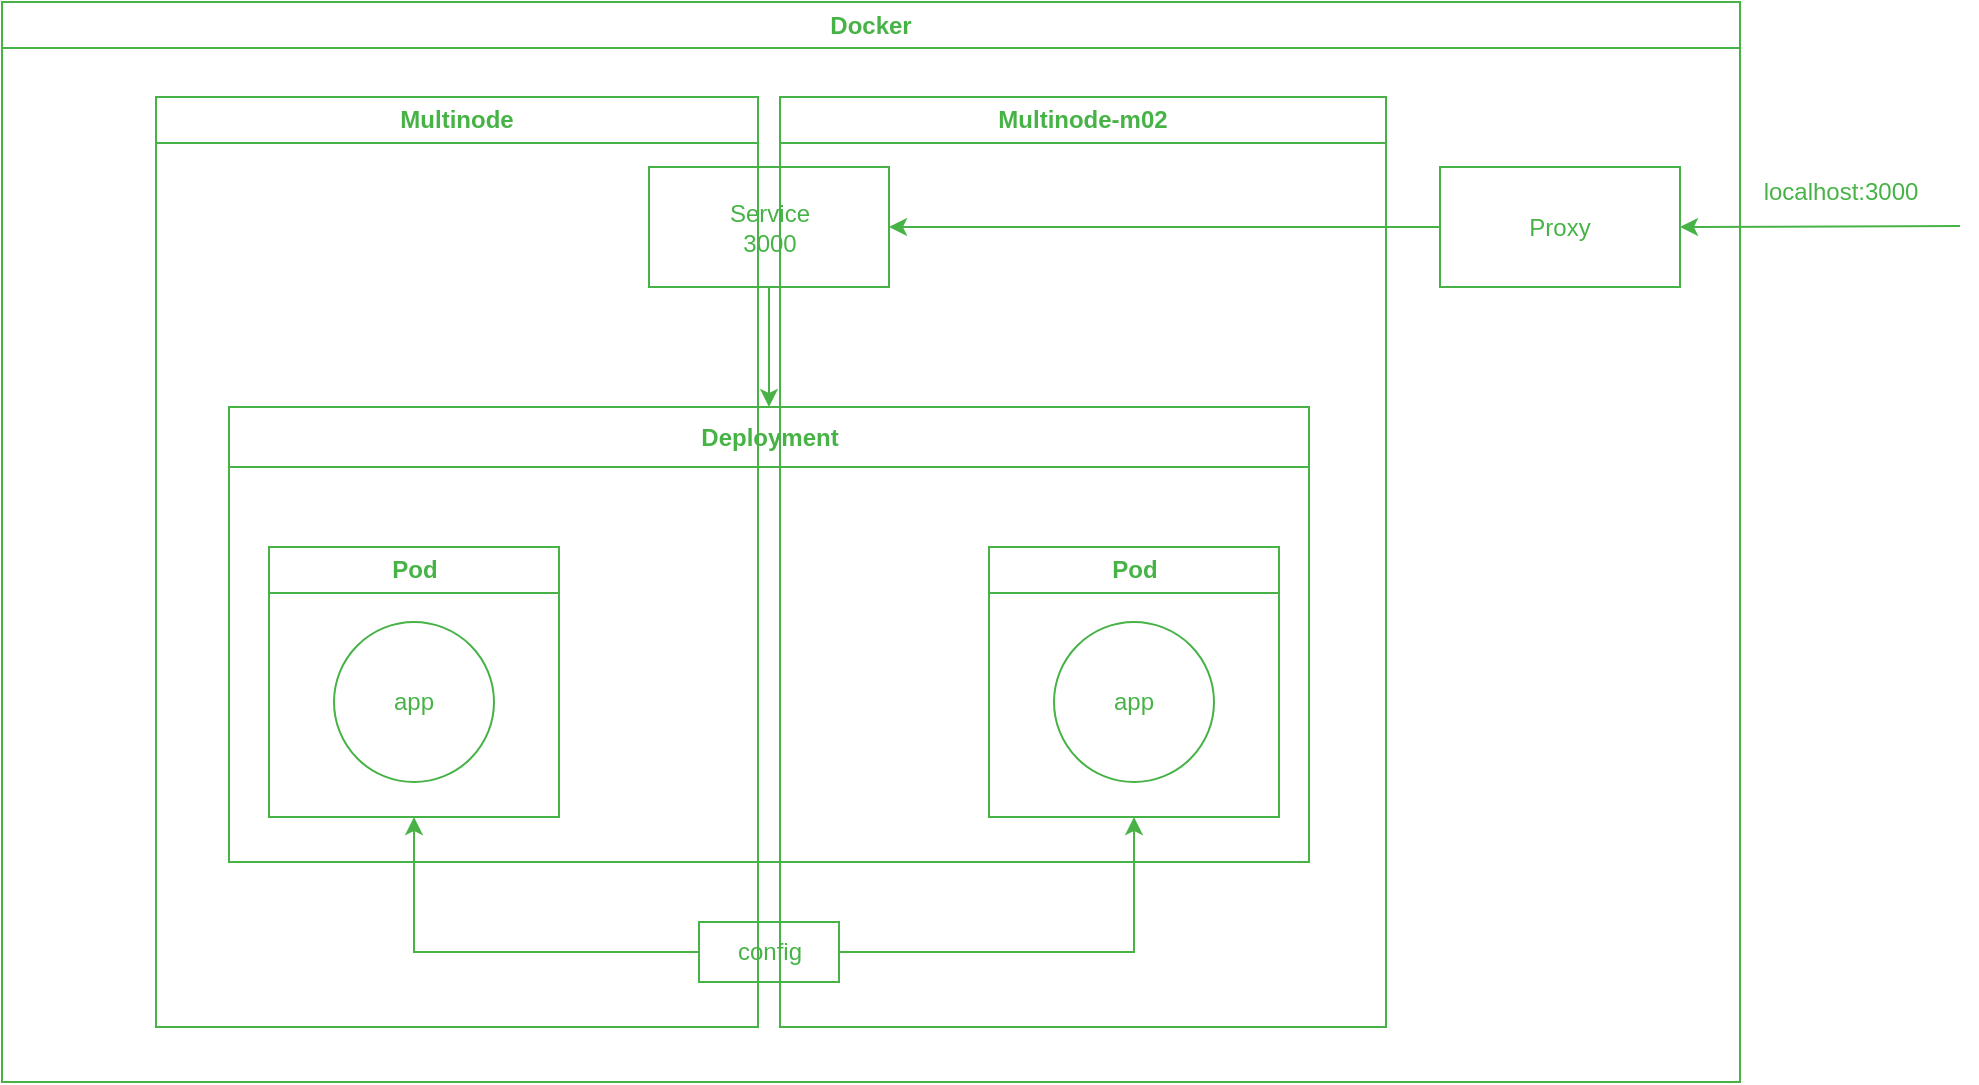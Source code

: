 <mxfile version="22.1.3" type="device">
  <diagram name="Page-1" id="F3PHxVKM1yOQ9DfEnaqc">
    <mxGraphModel dx="3267" dy="1353" grid="1" gridSize="10" guides="1" tooltips="1" connect="1" arrows="1" fold="1" page="1" pageScale="1" pageWidth="827" pageHeight="1169" background="none" math="0" shadow="0">
      <root>
        <mxCell id="0" />
        <mxCell id="1" parent="0" />
        <mxCell id="1IW16SQAIGbm7M17Fada-5" value="&lt;font color=&quot;#47b347&quot;&gt;Docker&lt;/font&gt;" style="swimlane;whiteSpace=wrap;html=1;fontColor=#66FF66;strokeColor=#47B347;labelBackgroundColor=none;fillColor=none;" parent="1" vertex="1">
          <mxGeometry x="-99" y="160" width="869" height="540" as="geometry" />
        </mxCell>
        <mxCell id="nWGFYipzO0famYZCPNDL-2" value="" style="endArrow=classic;html=1;rounded=0;entryX=1;entryY=0.5;entryDx=0;entryDy=0;fontColor=#66FF66;strokeColor=#47B347;labelBackgroundColor=none;" parent="1IW16SQAIGbm7M17Fada-5" target="A31Ir-WQfzddoe73nAoO-6" edge="1">
          <mxGeometry width="50" height="50" relative="1" as="geometry">
            <mxPoint x="979" y="112" as="sourcePoint" />
            <mxPoint x="989" y="217.75" as="targetPoint" />
          </mxGeometry>
        </mxCell>
        <mxCell id="A31Ir-WQfzddoe73nAoO-4" value="Service&lt;br&gt;3000" style="rounded=0;whiteSpace=wrap;html=1;fillColor=none;strokeColor=#47B347;fontColor=#47B347;" parent="1IW16SQAIGbm7M17Fada-5" vertex="1">
          <mxGeometry x="323.5" y="82.5" width="120" height="60" as="geometry" />
        </mxCell>
        <mxCell id="1IW16SQAIGbm7M17Fada-4" value="&lt;font color=&quot;#47b347&quot;&gt;Multinode&lt;br&gt;&lt;/font&gt;" style="swimlane;whiteSpace=wrap;html=1;fontColor=#66FF66;strokeColor=#47B347;labelBackgroundColor=none;fillColor=none;" parent="1IW16SQAIGbm7M17Fada-5" vertex="1">
          <mxGeometry x="77" y="47.5" width="301" height="465" as="geometry" />
        </mxCell>
        <mxCell id="A31Ir-WQfzddoe73nAoO-1" value="&lt;font color=&quot;#47b347&quot;&gt;Multinode-m02&lt;br&gt;&lt;/font&gt;" style="swimlane;whiteSpace=wrap;html=1;fontColor=#66FF66;strokeColor=#47B347;labelBackgroundColor=none;fillColor=none;" parent="1IW16SQAIGbm7M17Fada-5" vertex="1">
          <mxGeometry x="389" y="47.5" width="303" height="465" as="geometry" />
        </mxCell>
        <mxCell id="RgUsFBboZ1PsnpottQdm-5" value="config" style="rounded=0;whiteSpace=wrap;html=1;strokeColor=#47B347;fontColor=#47B347;fillColor=none;" parent="A31Ir-WQfzddoe73nAoO-1" vertex="1">
          <mxGeometry x="-40.5" y="412.5" width="70" height="30" as="geometry" />
        </mxCell>
        <mxCell id="fz3nPnazKkWcJA0CuhD2-11" value="&lt;font color=&quot;#47b347&quot;&gt;Deployment&lt;br&gt;&lt;/font&gt;" style="swimlane;whiteSpace=wrap;html=1;fontColor=#66FF66;strokeColor=#47B347;labelBackgroundColor=none;fillColor=none;startSize=30;" parent="1IW16SQAIGbm7M17Fada-5" vertex="1">
          <mxGeometry x="113.5" y="202.5" width="540" height="227.5" as="geometry" />
        </mxCell>
        <mxCell id="1IW16SQAIGbm7M17Fada-6" value="&lt;font color=&quot;#47b347&quot;&gt;Pod&lt;/font&gt;" style="swimlane;whiteSpace=wrap;html=1;fontColor=#66FF66;strokeColor=#47B347;labelBackgroundColor=none;fillColor=none;" parent="fz3nPnazKkWcJA0CuhD2-11" vertex="1">
          <mxGeometry x="20" y="70" width="145" height="135" as="geometry">
            <mxRectangle x="20" y="50" width="60" height="30" as="alternateBounds" />
          </mxGeometry>
        </mxCell>
        <mxCell id="1IW16SQAIGbm7M17Fada-7" value="&lt;font color=&quot;#47b347&quot;&gt;app&lt;/font&gt;" style="ellipse;whiteSpace=wrap;html=1;aspect=fixed;fontColor=#66FF66;strokeColor=#47B347;labelBackgroundColor=none;fillColor=none;" parent="1IW16SQAIGbm7M17Fada-6" vertex="1">
          <mxGeometry x="32.5" y="37.5" width="80" height="80" as="geometry" />
        </mxCell>
        <mxCell id="fz3nPnazKkWcJA0CuhD2-3" value="&lt;font color=&quot;#47b347&quot;&gt;Pod&lt;/font&gt;" style="swimlane;whiteSpace=wrap;html=1;fontColor=#66FF66;strokeColor=#47B347;labelBackgroundColor=none;fillColor=none;" parent="fz3nPnazKkWcJA0CuhD2-11" vertex="1">
          <mxGeometry x="380" y="70" width="145" height="135" as="geometry" />
        </mxCell>
        <mxCell id="fz3nPnazKkWcJA0CuhD2-4" value="&lt;font color=&quot;#47b347&quot;&gt;app&lt;/font&gt;" style="ellipse;whiteSpace=wrap;html=1;aspect=fixed;fontColor=#66FF66;strokeColor=#47B347;labelBackgroundColor=none;fillColor=none;" parent="fz3nPnazKkWcJA0CuhD2-3" vertex="1">
          <mxGeometry x="32.5" y="37.5" width="80" height="80" as="geometry" />
        </mxCell>
        <mxCell id="A31Ir-WQfzddoe73nAoO-5" style="edgeStyle=orthogonalEdgeStyle;rounded=0;orthogonalLoop=1;jettySize=auto;html=1;entryX=0.5;entryY=0;entryDx=0;entryDy=0;fontColor=#47B347;strokeColor=#47B347;" parent="1IW16SQAIGbm7M17Fada-5" source="A31Ir-WQfzddoe73nAoO-4" target="fz3nPnazKkWcJA0CuhD2-11" edge="1">
          <mxGeometry relative="1" as="geometry" />
        </mxCell>
        <mxCell id="A31Ir-WQfzddoe73nAoO-6" value="Proxy" style="rounded=0;whiteSpace=wrap;html=1;fillColor=none;strokeColor=#47B347;fontColor=#47B347;" parent="1IW16SQAIGbm7M17Fada-5" vertex="1">
          <mxGeometry x="719" y="82.5" width="120" height="60" as="geometry" />
        </mxCell>
        <mxCell id="A31Ir-WQfzddoe73nAoO-7" value="" style="endArrow=classic;html=1;rounded=0;entryX=1;entryY=0.5;entryDx=0;entryDy=0;fontColor=#66FF66;strokeColor=#47B347;labelBackgroundColor=none;exitX=0;exitY=0.5;exitDx=0;exitDy=0;" parent="1IW16SQAIGbm7M17Fada-5" source="A31Ir-WQfzddoe73nAoO-6" target="A31Ir-WQfzddoe73nAoO-4" edge="1">
          <mxGeometry width="50" height="50" relative="1" as="geometry">
            <mxPoint x="1149" y="80.25" as="sourcePoint" />
            <mxPoint x="919" y="80" as="targetPoint" />
          </mxGeometry>
        </mxCell>
        <mxCell id="RgUsFBboZ1PsnpottQdm-7" style="edgeStyle=orthogonalEdgeStyle;rounded=0;orthogonalLoop=1;jettySize=auto;html=1;entryX=0.5;entryY=1;entryDx=0;entryDy=0;exitX=1;exitY=0.5;exitDx=0;exitDy=0;strokeColor=#47B347;" parent="1IW16SQAIGbm7M17Fada-5" source="RgUsFBboZ1PsnpottQdm-5" target="fz3nPnazKkWcJA0CuhD2-3" edge="1">
          <mxGeometry relative="1" as="geometry" />
        </mxCell>
        <mxCell id="RgUsFBboZ1PsnpottQdm-8" style="edgeStyle=orthogonalEdgeStyle;rounded=0;orthogonalLoop=1;jettySize=auto;html=1;entryX=0.5;entryY=1;entryDx=0;entryDy=0;exitX=0;exitY=0.5;exitDx=0;exitDy=0;strokeColor=#47B347;" parent="1IW16SQAIGbm7M17Fada-5" source="RgUsFBboZ1PsnpottQdm-5" target="1IW16SQAIGbm7M17Fada-6" edge="1">
          <mxGeometry relative="1" as="geometry">
            <mxPoint x="393.5" y="437.5" as="sourcePoint" />
            <mxPoint x="456.5" y="397.5" as="targetPoint" />
          </mxGeometry>
        </mxCell>
        <mxCell id="nWGFYipzO0famYZCPNDL-3" value="localhost:3000" style="text;html=1;align=center;verticalAlign=middle;resizable=0;points=[];autosize=1;strokeColor=none;fillColor=none;fontColor=#47B347;" parent="1" vertex="1">
          <mxGeometry x="770" y="240" width="100" height="30" as="geometry" />
        </mxCell>
      </root>
    </mxGraphModel>
  </diagram>
</mxfile>
